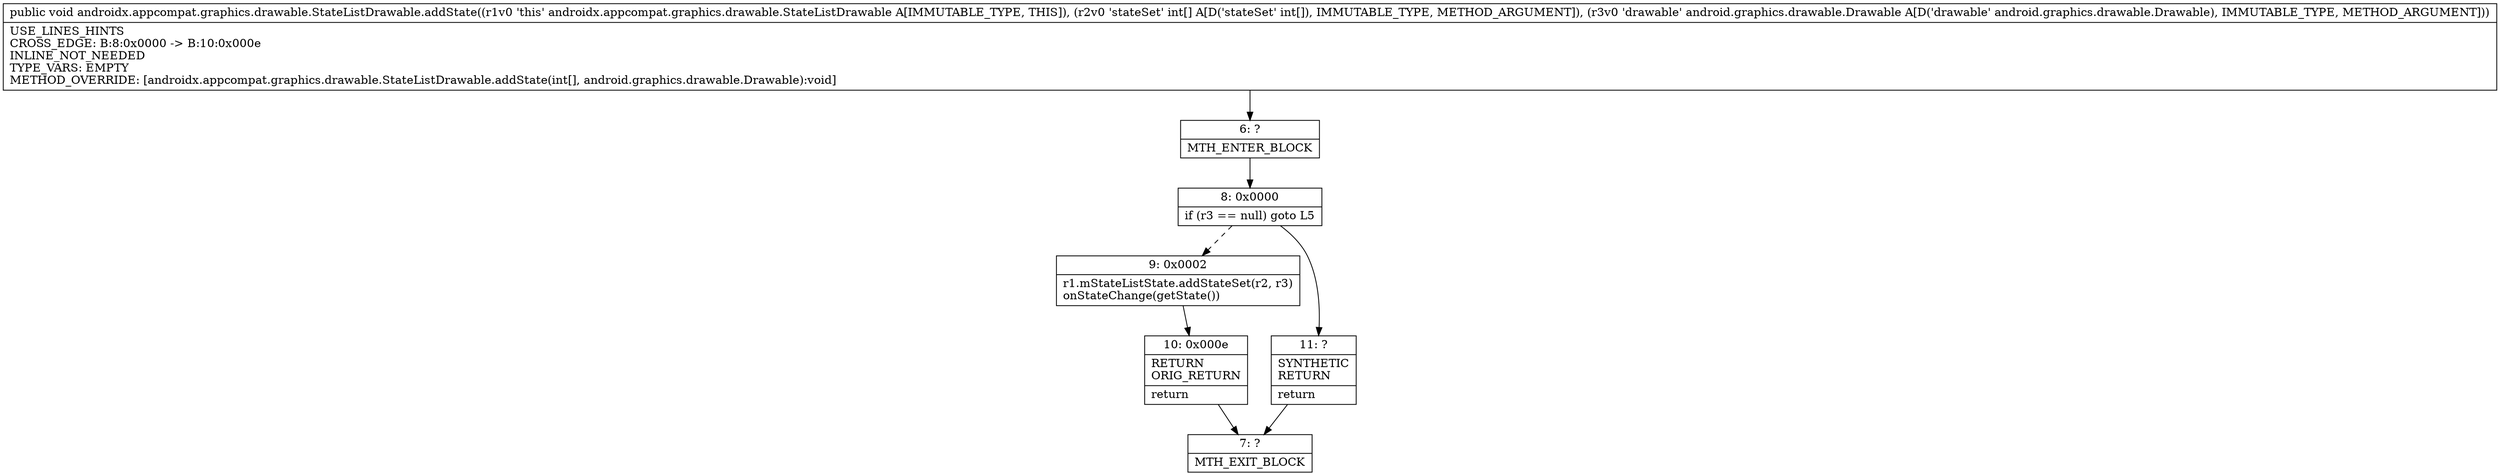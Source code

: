 digraph "CFG forandroidx.appcompat.graphics.drawable.StateListDrawable.addState([ILandroid\/graphics\/drawable\/Drawable;)V" {
Node_6 [shape=record,label="{6\:\ ?|MTH_ENTER_BLOCK\l}"];
Node_8 [shape=record,label="{8\:\ 0x0000|if (r3 == null) goto L5\l}"];
Node_9 [shape=record,label="{9\:\ 0x0002|r1.mStateListState.addStateSet(r2, r3)\lonStateChange(getState())\l}"];
Node_10 [shape=record,label="{10\:\ 0x000e|RETURN\lORIG_RETURN\l|return\l}"];
Node_7 [shape=record,label="{7\:\ ?|MTH_EXIT_BLOCK\l}"];
Node_11 [shape=record,label="{11\:\ ?|SYNTHETIC\lRETURN\l|return\l}"];
MethodNode[shape=record,label="{public void androidx.appcompat.graphics.drawable.StateListDrawable.addState((r1v0 'this' androidx.appcompat.graphics.drawable.StateListDrawable A[IMMUTABLE_TYPE, THIS]), (r2v0 'stateSet' int[] A[D('stateSet' int[]), IMMUTABLE_TYPE, METHOD_ARGUMENT]), (r3v0 'drawable' android.graphics.drawable.Drawable A[D('drawable' android.graphics.drawable.Drawable), IMMUTABLE_TYPE, METHOD_ARGUMENT]))  | USE_LINES_HINTS\lCROSS_EDGE: B:8:0x0000 \-\> B:10:0x000e\lINLINE_NOT_NEEDED\lTYPE_VARS: EMPTY\lMETHOD_OVERRIDE: [androidx.appcompat.graphics.drawable.StateListDrawable.addState(int[], android.graphics.drawable.Drawable):void]\l}"];
MethodNode -> Node_6;Node_6 -> Node_8;
Node_8 -> Node_9[style=dashed];
Node_8 -> Node_11;
Node_9 -> Node_10;
Node_10 -> Node_7;
Node_11 -> Node_7;
}

